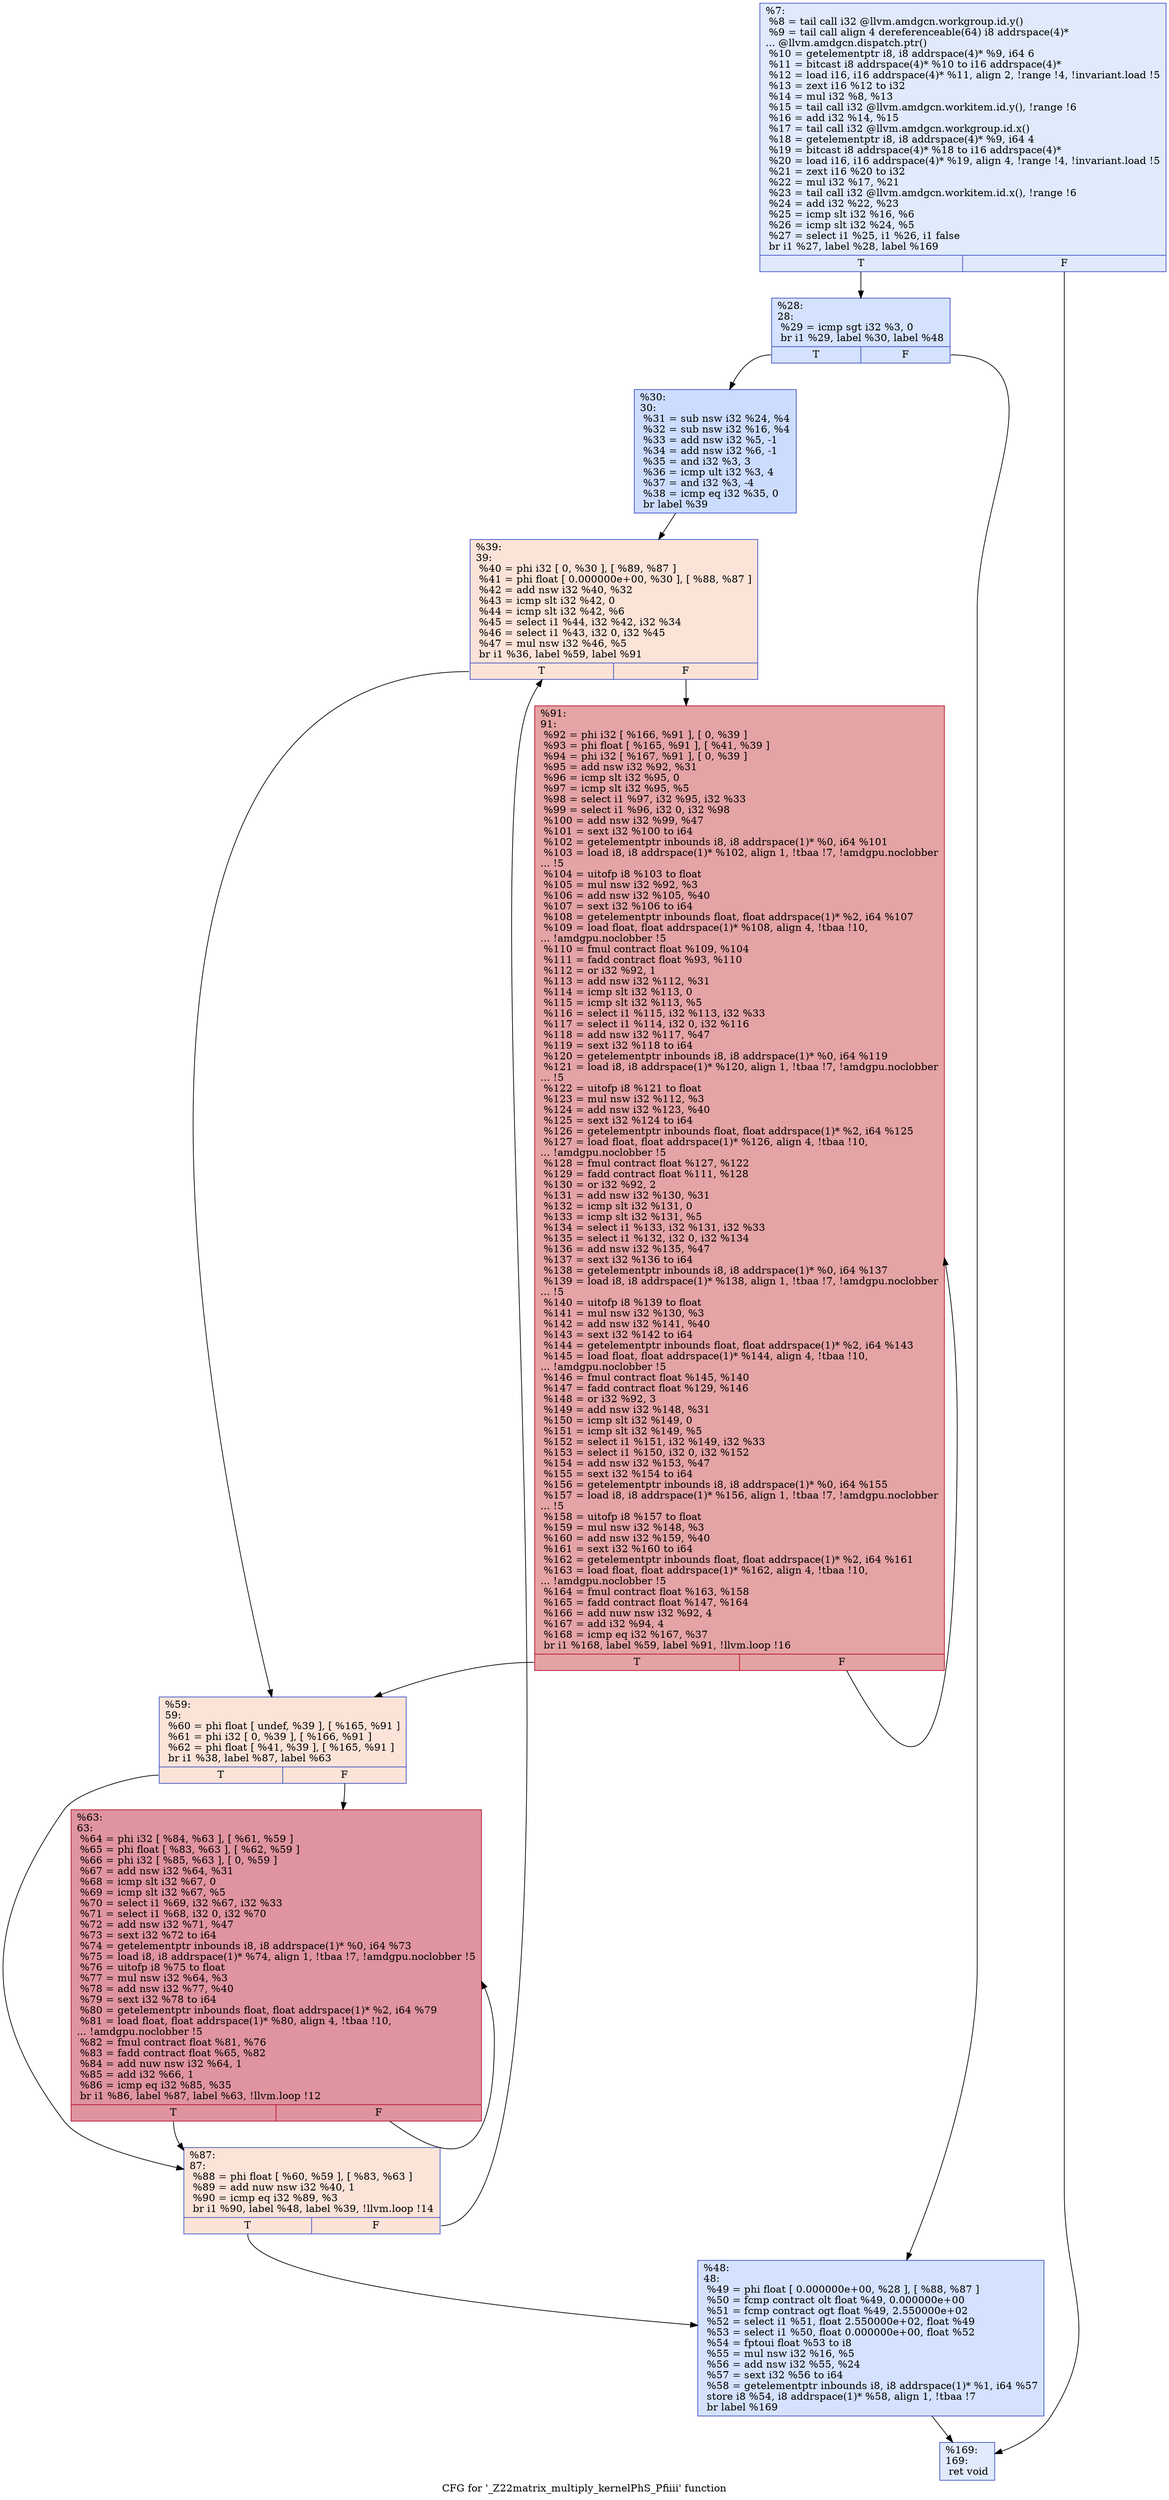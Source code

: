 digraph "CFG for '_Z22matrix_multiply_kernelPhS_Pfiiii' function" {
	label="CFG for '_Z22matrix_multiply_kernelPhS_Pfiiii' function";

	Node0x6028b70 [shape=record,color="#3d50c3ff", style=filled, fillcolor="#b9d0f970",label="{%7:\l  %8 = tail call i32 @llvm.amdgcn.workgroup.id.y()\l  %9 = tail call align 4 dereferenceable(64) i8 addrspace(4)*\l... @llvm.amdgcn.dispatch.ptr()\l  %10 = getelementptr i8, i8 addrspace(4)* %9, i64 6\l  %11 = bitcast i8 addrspace(4)* %10 to i16 addrspace(4)*\l  %12 = load i16, i16 addrspace(4)* %11, align 2, !range !4, !invariant.load !5\l  %13 = zext i16 %12 to i32\l  %14 = mul i32 %8, %13\l  %15 = tail call i32 @llvm.amdgcn.workitem.id.y(), !range !6\l  %16 = add i32 %14, %15\l  %17 = tail call i32 @llvm.amdgcn.workgroup.id.x()\l  %18 = getelementptr i8, i8 addrspace(4)* %9, i64 4\l  %19 = bitcast i8 addrspace(4)* %18 to i16 addrspace(4)*\l  %20 = load i16, i16 addrspace(4)* %19, align 4, !range !4, !invariant.load !5\l  %21 = zext i16 %20 to i32\l  %22 = mul i32 %17, %21\l  %23 = tail call i32 @llvm.amdgcn.workitem.id.x(), !range !6\l  %24 = add i32 %22, %23\l  %25 = icmp slt i32 %16, %6\l  %26 = icmp slt i32 %24, %5\l  %27 = select i1 %25, i1 %26, i1 false\l  br i1 %27, label %28, label %169\l|{<s0>T|<s1>F}}"];
	Node0x6028b70:s0 -> Node0x602c600;
	Node0x6028b70:s1 -> Node0x602c690;
	Node0x602c600 [shape=record,color="#3d50c3ff", style=filled, fillcolor="#9ebeff70",label="{%28:\l28:                                               \l  %29 = icmp sgt i32 %3, 0\l  br i1 %29, label %30, label %48\l|{<s0>T|<s1>F}}"];
	Node0x602c600:s0 -> Node0x602c890;
	Node0x602c600:s1 -> Node0x602c8e0;
	Node0x602c890 [shape=record,color="#3d50c3ff", style=filled, fillcolor="#8caffe70",label="{%30:\l30:                                               \l  %31 = sub nsw i32 %24, %4\l  %32 = sub nsw i32 %16, %4\l  %33 = add nsw i32 %5, -1\l  %34 = add nsw i32 %6, -1\l  %35 = and i32 %3, 3\l  %36 = icmp ult i32 %3, 4\l  %37 = and i32 %3, -4\l  %38 = icmp eq i32 %35, 0\l  br label %39\l}"];
	Node0x602c890 -> Node0x602d080;
	Node0x602d080 [shape=record,color="#3d50c3ff", style=filled, fillcolor="#f6bfa670",label="{%39:\l39:                                               \l  %40 = phi i32 [ 0, %30 ], [ %89, %87 ]\l  %41 = phi float [ 0.000000e+00, %30 ], [ %88, %87 ]\l  %42 = add nsw i32 %40, %32\l  %43 = icmp slt i32 %42, 0\l  %44 = icmp slt i32 %42, %6\l  %45 = select i1 %44, i32 %42, i32 %34\l  %46 = select i1 %43, i32 0, i32 %45\l  %47 = mul nsw i32 %46, %5\l  br i1 %36, label %59, label %91\l|{<s0>T|<s1>F}}"];
	Node0x602d080:s0 -> Node0x602e1c0;
	Node0x602d080:s1 -> Node0x602e250;
	Node0x602c8e0 [shape=record,color="#3d50c3ff", style=filled, fillcolor="#9ebeff70",label="{%48:\l48:                                               \l  %49 = phi float [ 0.000000e+00, %28 ], [ %88, %87 ]\l  %50 = fcmp contract olt float %49, 0.000000e+00\l  %51 = fcmp contract ogt float %49, 2.550000e+02\l  %52 = select i1 %51, float 2.550000e+02, float %49\l  %53 = select i1 %50, float 0.000000e+00, float %52\l  %54 = fptoui float %53 to i8\l  %55 = mul nsw i32 %16, %5\l  %56 = add nsw i32 %55, %24\l  %57 = sext i32 %56 to i64\l  %58 = getelementptr inbounds i8, i8 addrspace(1)* %1, i64 %57\l  store i8 %54, i8 addrspace(1)* %58, align 1, !tbaa !7\l  br label %169\l}"];
	Node0x602c8e0 -> Node0x602c690;
	Node0x602e1c0 [shape=record,color="#3d50c3ff", style=filled, fillcolor="#f6bfa670",label="{%59:\l59:                                               \l  %60 = phi float [ undef, %39 ], [ %165, %91 ]\l  %61 = phi i32 [ 0, %39 ], [ %166, %91 ]\l  %62 = phi float [ %41, %39 ], [ %165, %91 ]\l  br i1 %38, label %87, label %63\l|{<s0>T|<s1>F}}"];
	Node0x602e1c0:s0 -> Node0x602d170;
	Node0x602e1c0:s1 -> Node0x602f260;
	Node0x602f260 [shape=record,color="#b70d28ff", style=filled, fillcolor="#b70d2870",label="{%63:\l63:                                               \l  %64 = phi i32 [ %84, %63 ], [ %61, %59 ]\l  %65 = phi float [ %83, %63 ], [ %62, %59 ]\l  %66 = phi i32 [ %85, %63 ], [ 0, %59 ]\l  %67 = add nsw i32 %64, %31\l  %68 = icmp slt i32 %67, 0\l  %69 = icmp slt i32 %67, %5\l  %70 = select i1 %69, i32 %67, i32 %33\l  %71 = select i1 %68, i32 0, i32 %70\l  %72 = add nsw i32 %71, %47\l  %73 = sext i32 %72 to i64\l  %74 = getelementptr inbounds i8, i8 addrspace(1)* %0, i64 %73\l  %75 = load i8, i8 addrspace(1)* %74, align 1, !tbaa !7, !amdgpu.noclobber !5\l  %76 = uitofp i8 %75 to float\l  %77 = mul nsw i32 %64, %3\l  %78 = add nsw i32 %77, %40\l  %79 = sext i32 %78 to i64\l  %80 = getelementptr inbounds float, float addrspace(1)* %2, i64 %79\l  %81 = load float, float addrspace(1)* %80, align 4, !tbaa !10,\l... !amdgpu.noclobber !5\l  %82 = fmul contract float %81, %76\l  %83 = fadd contract float %65, %82\l  %84 = add nuw nsw i32 %64, 1\l  %85 = add i32 %66, 1\l  %86 = icmp eq i32 %85, %35\l  br i1 %86, label %87, label %63, !llvm.loop !12\l|{<s0>T|<s1>F}}"];
	Node0x602f260:s0 -> Node0x602d170;
	Node0x602f260:s1 -> Node0x602f260;
	Node0x602d170 [shape=record,color="#3d50c3ff", style=filled, fillcolor="#f6bfa670",label="{%87:\l87:                                               \l  %88 = phi float [ %60, %59 ], [ %83, %63 ]\l  %89 = add nuw nsw i32 %40, 1\l  %90 = icmp eq i32 %89, %3\l  br i1 %90, label %48, label %39, !llvm.loop !14\l|{<s0>T|<s1>F}}"];
	Node0x602d170:s0 -> Node0x602c8e0;
	Node0x602d170:s1 -> Node0x602d080;
	Node0x602e250 [shape=record,color="#b70d28ff", style=filled, fillcolor="#c32e3170",label="{%91:\l91:                                               \l  %92 = phi i32 [ %166, %91 ], [ 0, %39 ]\l  %93 = phi float [ %165, %91 ], [ %41, %39 ]\l  %94 = phi i32 [ %167, %91 ], [ 0, %39 ]\l  %95 = add nsw i32 %92, %31\l  %96 = icmp slt i32 %95, 0\l  %97 = icmp slt i32 %95, %5\l  %98 = select i1 %97, i32 %95, i32 %33\l  %99 = select i1 %96, i32 0, i32 %98\l  %100 = add nsw i32 %99, %47\l  %101 = sext i32 %100 to i64\l  %102 = getelementptr inbounds i8, i8 addrspace(1)* %0, i64 %101\l  %103 = load i8, i8 addrspace(1)* %102, align 1, !tbaa !7, !amdgpu.noclobber\l... !5\l  %104 = uitofp i8 %103 to float\l  %105 = mul nsw i32 %92, %3\l  %106 = add nsw i32 %105, %40\l  %107 = sext i32 %106 to i64\l  %108 = getelementptr inbounds float, float addrspace(1)* %2, i64 %107\l  %109 = load float, float addrspace(1)* %108, align 4, !tbaa !10,\l... !amdgpu.noclobber !5\l  %110 = fmul contract float %109, %104\l  %111 = fadd contract float %93, %110\l  %112 = or i32 %92, 1\l  %113 = add nsw i32 %112, %31\l  %114 = icmp slt i32 %113, 0\l  %115 = icmp slt i32 %113, %5\l  %116 = select i1 %115, i32 %113, i32 %33\l  %117 = select i1 %114, i32 0, i32 %116\l  %118 = add nsw i32 %117, %47\l  %119 = sext i32 %118 to i64\l  %120 = getelementptr inbounds i8, i8 addrspace(1)* %0, i64 %119\l  %121 = load i8, i8 addrspace(1)* %120, align 1, !tbaa !7, !amdgpu.noclobber\l... !5\l  %122 = uitofp i8 %121 to float\l  %123 = mul nsw i32 %112, %3\l  %124 = add nsw i32 %123, %40\l  %125 = sext i32 %124 to i64\l  %126 = getelementptr inbounds float, float addrspace(1)* %2, i64 %125\l  %127 = load float, float addrspace(1)* %126, align 4, !tbaa !10,\l... !amdgpu.noclobber !5\l  %128 = fmul contract float %127, %122\l  %129 = fadd contract float %111, %128\l  %130 = or i32 %92, 2\l  %131 = add nsw i32 %130, %31\l  %132 = icmp slt i32 %131, 0\l  %133 = icmp slt i32 %131, %5\l  %134 = select i1 %133, i32 %131, i32 %33\l  %135 = select i1 %132, i32 0, i32 %134\l  %136 = add nsw i32 %135, %47\l  %137 = sext i32 %136 to i64\l  %138 = getelementptr inbounds i8, i8 addrspace(1)* %0, i64 %137\l  %139 = load i8, i8 addrspace(1)* %138, align 1, !tbaa !7, !amdgpu.noclobber\l... !5\l  %140 = uitofp i8 %139 to float\l  %141 = mul nsw i32 %130, %3\l  %142 = add nsw i32 %141, %40\l  %143 = sext i32 %142 to i64\l  %144 = getelementptr inbounds float, float addrspace(1)* %2, i64 %143\l  %145 = load float, float addrspace(1)* %144, align 4, !tbaa !10,\l... !amdgpu.noclobber !5\l  %146 = fmul contract float %145, %140\l  %147 = fadd contract float %129, %146\l  %148 = or i32 %92, 3\l  %149 = add nsw i32 %148, %31\l  %150 = icmp slt i32 %149, 0\l  %151 = icmp slt i32 %149, %5\l  %152 = select i1 %151, i32 %149, i32 %33\l  %153 = select i1 %150, i32 0, i32 %152\l  %154 = add nsw i32 %153, %47\l  %155 = sext i32 %154 to i64\l  %156 = getelementptr inbounds i8, i8 addrspace(1)* %0, i64 %155\l  %157 = load i8, i8 addrspace(1)* %156, align 1, !tbaa !7, !amdgpu.noclobber\l... !5\l  %158 = uitofp i8 %157 to float\l  %159 = mul nsw i32 %148, %3\l  %160 = add nsw i32 %159, %40\l  %161 = sext i32 %160 to i64\l  %162 = getelementptr inbounds float, float addrspace(1)* %2, i64 %161\l  %163 = load float, float addrspace(1)* %162, align 4, !tbaa !10,\l... !amdgpu.noclobber !5\l  %164 = fmul contract float %163, %158\l  %165 = fadd contract float %147, %164\l  %166 = add nuw nsw i32 %92, 4\l  %167 = add i32 %94, 4\l  %168 = icmp eq i32 %167, %37\l  br i1 %168, label %59, label %91, !llvm.loop !16\l|{<s0>T|<s1>F}}"];
	Node0x602e250:s0 -> Node0x602e1c0;
	Node0x602e250:s1 -> Node0x602e250;
	Node0x602c690 [shape=record,color="#3d50c3ff", style=filled, fillcolor="#b9d0f970",label="{%169:\l169:                                              \l  ret void\l}"];
}
